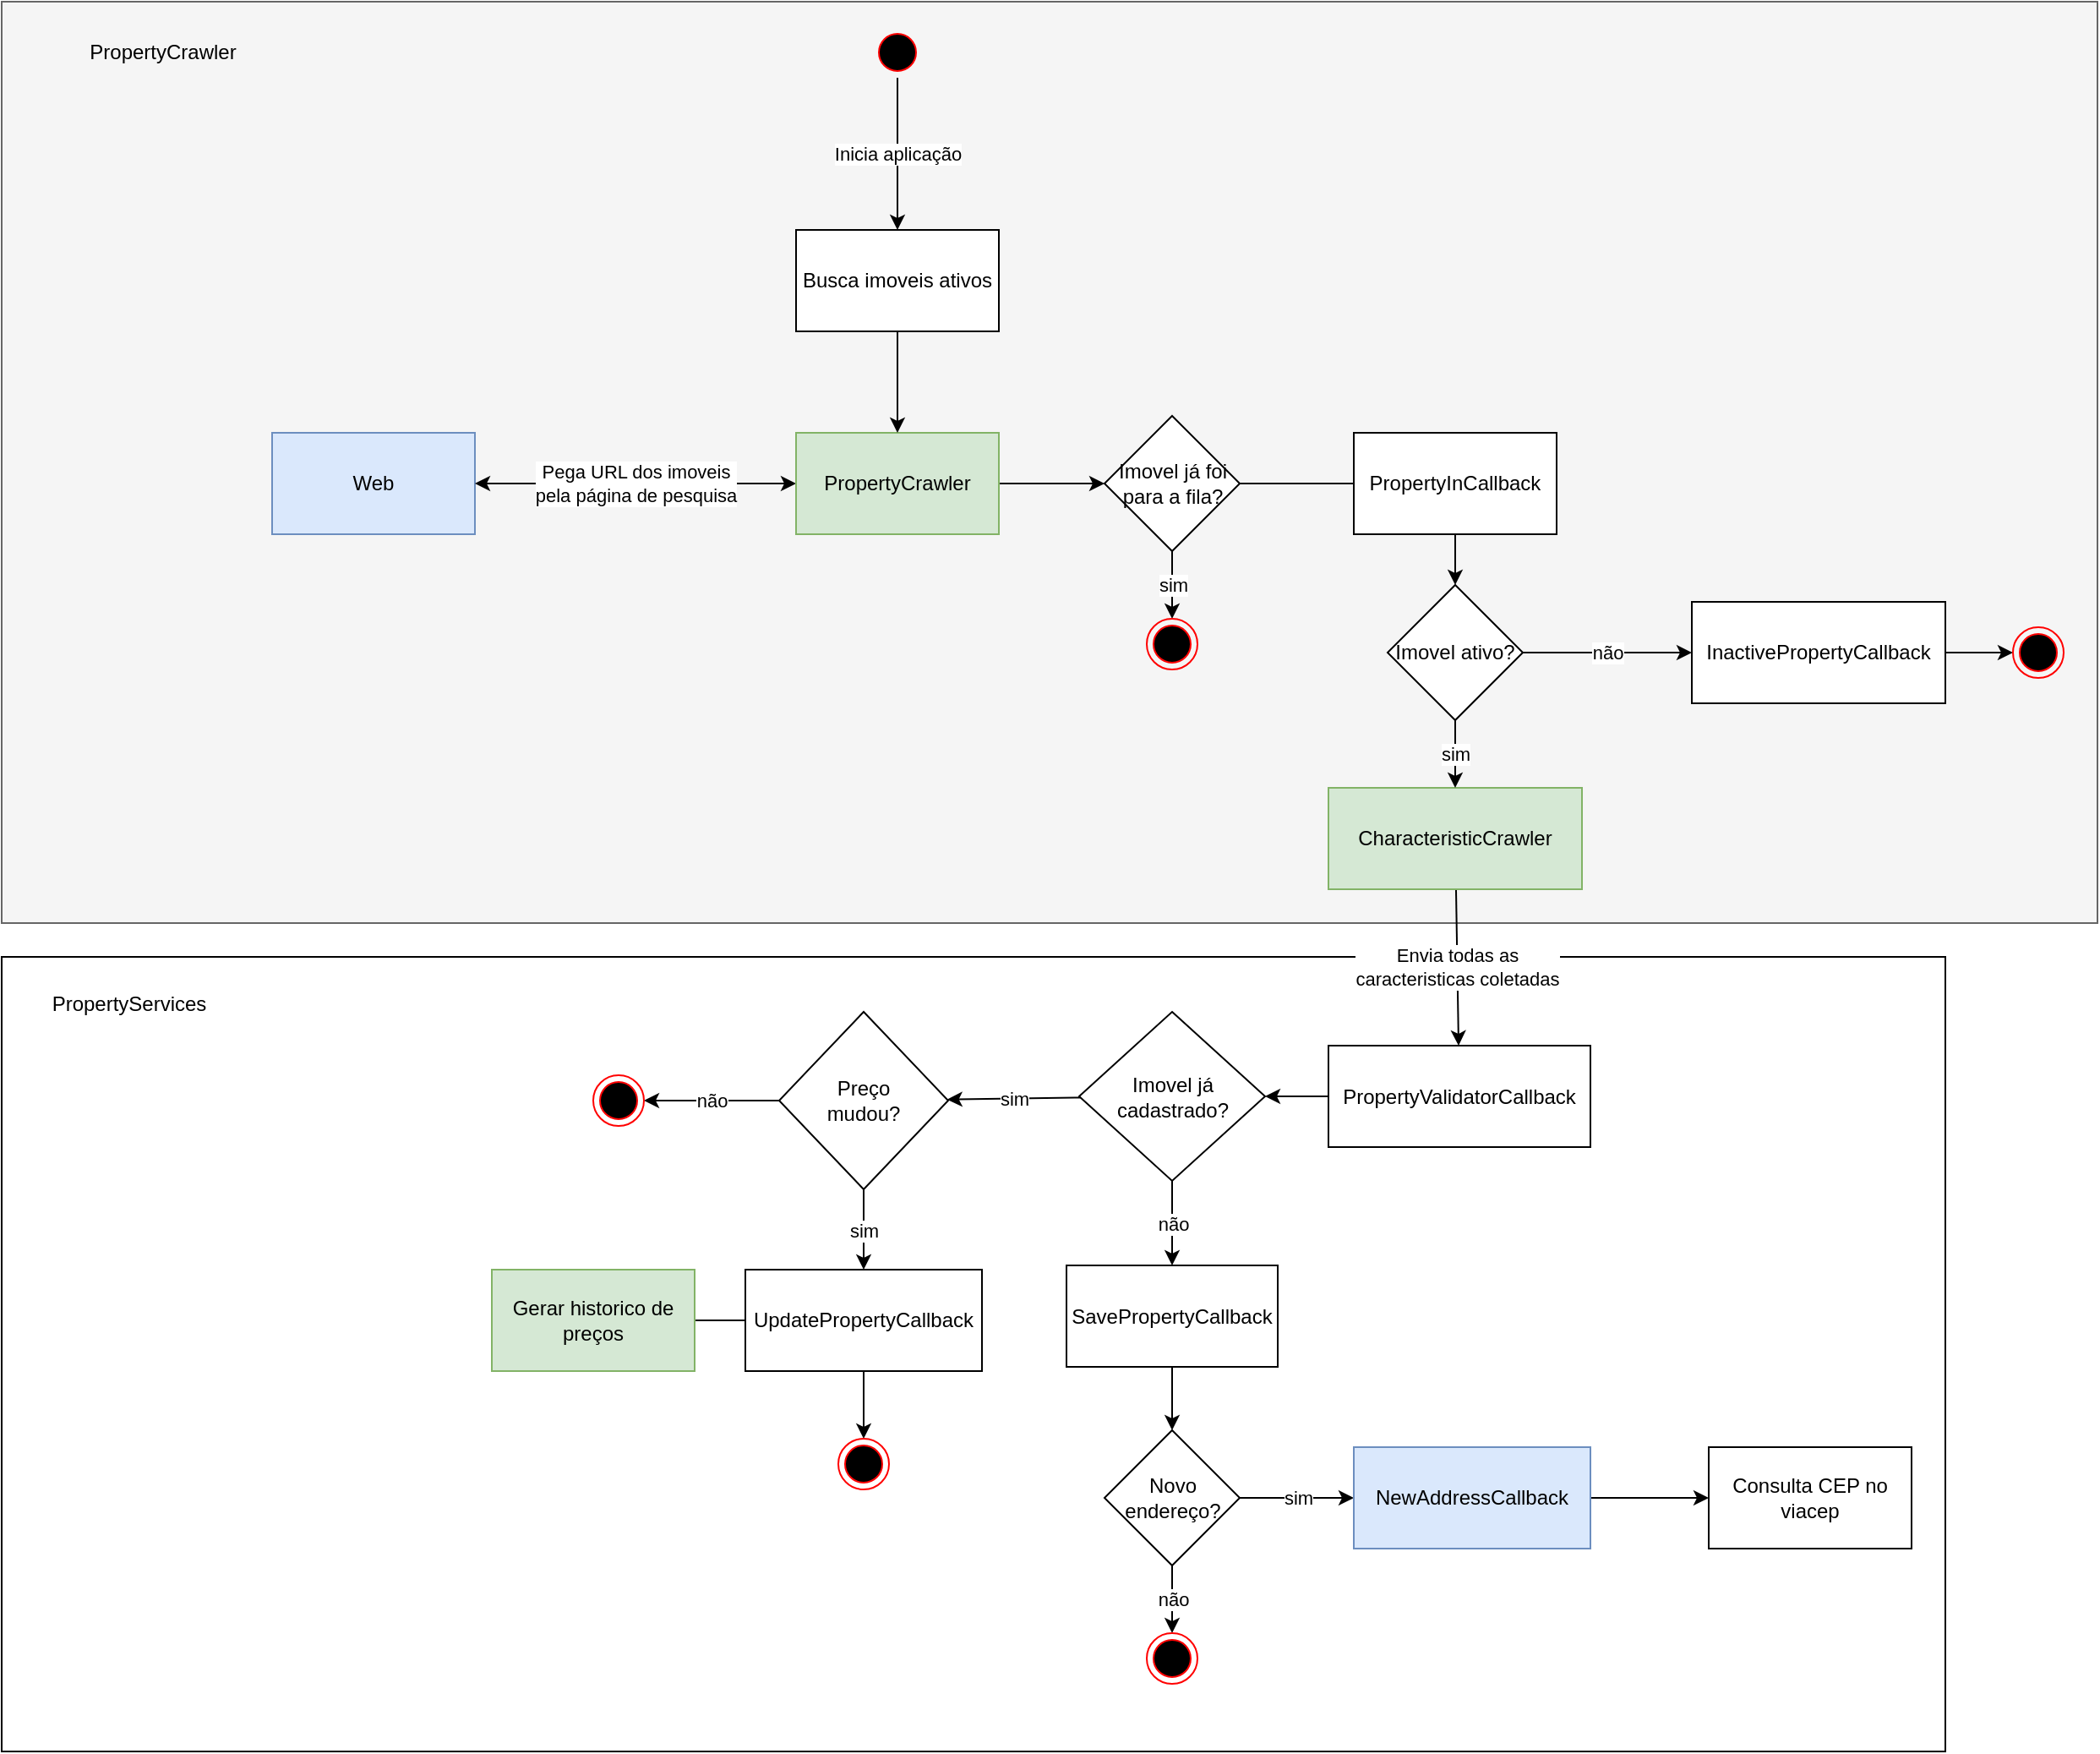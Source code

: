 <mxfile>
    <diagram id="8VDxxHIwSy34r8tE96H1" name="Page-1">
        <mxGraphModel dx="2884" dy="2094" grid="1" gridSize="10" guides="1" tooltips="1" connect="1" arrows="1" fold="1" page="1" pageScale="1" pageWidth="827" pageHeight="1169" math="0" shadow="0">
            <root>
                <mxCell id="0"/>
                <mxCell id="1" parent="0"/>
                <mxCell id="77" value="" style="whiteSpace=wrap;html=1;fillColor=#f5f5f5;fontColor=#333333;strokeColor=#666666;" parent="1" vertex="1">
                    <mxGeometry x="-160" y="-85" width="1240" height="545" as="geometry"/>
                </mxCell>
                <mxCell id="76" value="" style="whiteSpace=wrap;html=1;" parent="1" vertex="1">
                    <mxGeometry x="-160" y="480" width="1150" height="470" as="geometry"/>
                </mxCell>
                <mxCell id="2" value="Web" style="rounded=0;whiteSpace=wrap;html=1;fillColor=#dae8fc;strokeColor=#6c8ebf;" parent="1" vertex="1">
                    <mxGeometry y="170" width="120" height="60" as="geometry"/>
                </mxCell>
                <mxCell id="4" value="Pega URL dos imoveis &lt;br&gt;pela página de pesquisa" style="edgeStyle=none;html=1;startArrow=classic;startFill=1;" parent="1" source="3" target="2" edge="1">
                    <mxGeometry relative="1" as="geometry"/>
                </mxCell>
                <mxCell id="73" style="edgeStyle=none;html=1;startArrow=none;startFill=0;endArrow=classic;endFill=1;" parent="1" source="3" target="71" edge="1">
                    <mxGeometry relative="1" as="geometry"/>
                </mxCell>
                <mxCell id="3" value="PropertyCrawler" style="whiteSpace=wrap;html=1;fillColor=#d5e8d4;strokeColor=#82b366;" parent="1" vertex="1">
                    <mxGeometry x="310" y="170" width="120" height="60" as="geometry"/>
                </mxCell>
                <mxCell id="39" value="Envia todas as&lt;br&gt;caracteristicas coletadas" style="edgeStyle=none;html=1;startArrow=none;startFill=0;endArrow=classic;endFill=1;" parent="1" source="5" target="38" edge="1">
                    <mxGeometry relative="1" as="geometry"/>
                </mxCell>
                <mxCell id="5" value="CharacteristicCrawler" style="whiteSpace=wrap;html=1;fillColor=#d5e8d4;strokeColor=#82b366;" parent="1" vertex="1">
                    <mxGeometry x="625" y="380" width="150" height="60" as="geometry"/>
                </mxCell>
                <mxCell id="89" style="edgeStyle=none;html=1;" edge="1" parent="1" source="10" target="88">
                    <mxGeometry relative="1" as="geometry"/>
                </mxCell>
                <mxCell id="10" value="SavePropertyCallback" style="whiteSpace=wrap;html=1;" parent="1" vertex="1">
                    <mxGeometry x="470" y="662.5" width="125" height="60" as="geometry"/>
                </mxCell>
                <mxCell id="13" value="não" style="edgeStyle=none;html=1;startArrow=none;startFill=0;endArrow=classic;endFill=1;" parent="1" source="11" target="10" edge="1">
                    <mxGeometry relative="1" as="geometry"/>
                </mxCell>
                <mxCell id="83" value="sim" style="edgeStyle=none;html=1;" edge="1" parent="1" source="11" target="44">
                    <mxGeometry relative="1" as="geometry"/>
                </mxCell>
                <mxCell id="11" value="Imovel já cadastrado?" style="rhombus;whiteSpace=wrap;html=1;" parent="1" vertex="1">
                    <mxGeometry x="477.5" y="512.5" width="110" height="100" as="geometry"/>
                </mxCell>
                <mxCell id="28" value="não" style="edgeStyle=none;html=1;startArrow=none;startFill=0;endArrow=classic;endFill=1;" parent="1" source="22" target="27" edge="1">
                    <mxGeometry relative="1" as="geometry"/>
                </mxCell>
                <mxCell id="86" value="sim" style="edgeStyle=none;html=1;" edge="1" parent="1" source="22" target="5">
                    <mxGeometry relative="1" as="geometry"/>
                </mxCell>
                <mxCell id="22" value="Imovel ativo?" style="rhombus;whiteSpace=wrap;html=1;" parent="1" vertex="1">
                    <mxGeometry x="660" y="260" width="80" height="80" as="geometry"/>
                </mxCell>
                <mxCell id="85" style="edgeStyle=none;html=1;" edge="1" parent="1" source="27" target="31">
                    <mxGeometry relative="1" as="geometry"/>
                </mxCell>
                <mxCell id="27" value="InactivePropertyCallback" style="whiteSpace=wrap;html=1;" parent="1" vertex="1">
                    <mxGeometry x="840" y="270" width="150" height="60" as="geometry"/>
                </mxCell>
                <mxCell id="31" value="" style="ellipse;html=1;shape=endState;fillColor=#000000;strokeColor=#ff0000;" parent="1" vertex="1">
                    <mxGeometry x="1030" y="285" width="30" height="30" as="geometry"/>
                </mxCell>
                <mxCell id="65" value="Inicia aplicação" style="edgeStyle=none;html=1;startArrow=none;startFill=0;endArrow=classic;endFill=1;" parent="1" source="33" target="63" edge="1">
                    <mxGeometry relative="1" as="geometry">
                        <mxPoint as="offset"/>
                    </mxGeometry>
                </mxCell>
                <mxCell id="33" value="" style="ellipse;html=1;shape=startState;fillColor=#000000;strokeColor=#ff0000;" parent="1" vertex="1">
                    <mxGeometry x="355" y="-70" width="30" height="30" as="geometry"/>
                </mxCell>
                <mxCell id="40" style="edgeStyle=none;html=1;startArrow=none;startFill=0;endArrow=classic;endFill=1;" parent="1" source="38" target="11" edge="1">
                    <mxGeometry relative="1" as="geometry"/>
                </mxCell>
                <mxCell id="38" value="PropertyValidatorCallback" style="whiteSpace=wrap;html=1;" parent="1" vertex="1">
                    <mxGeometry x="625" y="532.5" width="155" height="60" as="geometry"/>
                </mxCell>
                <mxCell id="47" value="não" style="edgeStyle=none;html=1;startArrow=none;startFill=0;endArrow=classic;endFill=1;" parent="1" source="44" target="48" edge="1">
                    <mxGeometry relative="1" as="geometry">
                        <mxPoint x="1324" y="585" as="targetPoint"/>
                    </mxGeometry>
                </mxCell>
                <mxCell id="50" value="sim" style="edgeStyle=none;html=1;startArrow=none;startFill=0;endArrow=classic;endFill=1;" parent="1" source="44" target="49" edge="1">
                    <mxGeometry relative="1" as="geometry"/>
                </mxCell>
                <mxCell id="44" value="Preço&lt;br&gt;mudou?" style="rhombus;whiteSpace=wrap;html=1;" parent="1" vertex="1">
                    <mxGeometry x="300" y="512.5" width="100" height="105" as="geometry"/>
                </mxCell>
                <mxCell id="48" value="" style="ellipse;html=1;shape=endState;fillColor=#000000;strokeColor=#ff0000;" parent="1" vertex="1">
                    <mxGeometry x="190" y="550" width="30" height="30" as="geometry"/>
                </mxCell>
                <mxCell id="56" style="edgeStyle=none;html=1;startArrow=none;startFill=0;endArrow=none;endFill=0;" parent="1" source="49" target="54" edge="1">
                    <mxGeometry relative="1" as="geometry"/>
                </mxCell>
                <mxCell id="58" style="edgeStyle=none;html=1;startArrow=none;startFill=0;endArrow=classic;endFill=1;" parent="1" source="49" target="57" edge="1">
                    <mxGeometry relative="1" as="geometry"/>
                </mxCell>
                <mxCell id="49" value="UpdatePropertyCallback" style="whiteSpace=wrap;html=1;" parent="1" vertex="1">
                    <mxGeometry x="280" y="665" width="140" height="60" as="geometry"/>
                </mxCell>
                <mxCell id="54" value="Gerar historico de preços" style="whiteSpace=wrap;html=1;fillColor=#d5e8d4;strokeColor=#82b366;" parent="1" vertex="1">
                    <mxGeometry x="130" y="665" width="120" height="60" as="geometry"/>
                </mxCell>
                <mxCell id="57" value="" style="ellipse;html=1;shape=endState;fillColor=#000000;strokeColor=#ff0000;" parent="1" vertex="1">
                    <mxGeometry x="335" y="765" width="30" height="30" as="geometry"/>
                </mxCell>
                <mxCell id="66" style="edgeStyle=none;html=1;startArrow=none;startFill=0;endArrow=classic;endFill=1;" parent="1" source="63" target="3" edge="1">
                    <mxGeometry relative="1" as="geometry"/>
                </mxCell>
                <mxCell id="63" value="Busca imoveis ativos" style="whiteSpace=wrap;html=1;" parent="1" vertex="1">
                    <mxGeometry x="310" y="50" width="120" height="60" as="geometry"/>
                </mxCell>
                <mxCell id="75" value="sim" style="edgeStyle=none;html=1;startArrow=none;startFill=0;endArrow=classic;endFill=1;" parent="1" source="71" target="74" edge="1">
                    <mxGeometry relative="1" as="geometry"/>
                </mxCell>
                <mxCell id="71" value="Imovel já foi para a fila?" style="rhombus;whiteSpace=wrap;html=1;" parent="1" vertex="1">
                    <mxGeometry x="492.5" y="160" width="80" height="80" as="geometry"/>
                </mxCell>
                <mxCell id="74" value="" style="ellipse;html=1;shape=endState;fillColor=#000000;strokeColor=#ff0000;" parent="1" vertex="1">
                    <mxGeometry x="517.5" y="280" width="30" height="30" as="geometry"/>
                </mxCell>
                <mxCell id="78" value="PropertyCrawler" style="text;html=1;align=center;verticalAlign=middle;resizable=0;points=[];autosize=1;strokeColor=none;fillColor=none;" parent="1" vertex="1">
                    <mxGeometry x="-120" y="-70" width="110" height="30" as="geometry"/>
                </mxCell>
                <mxCell id="79" value="PropertyServices" style="text;html=1;align=center;verticalAlign=middle;resizable=0;points=[];autosize=1;strokeColor=none;fillColor=none;" parent="1" vertex="1">
                    <mxGeometry x="-140" y="492.5" width="110" height="30" as="geometry"/>
                </mxCell>
                <mxCell id="82" value="" style="edgeStyle=none;html=1;startArrow=none;startFill=0;endArrow=none;endFill=1;" edge="1" parent="1" source="71" target="81">
                    <mxGeometry relative="1" as="geometry">
                        <Array as="points"/>
                        <mxPoint x="572.5" y="200" as="sourcePoint"/>
                        <mxPoint x="693.421" y="265" as="targetPoint"/>
                    </mxGeometry>
                </mxCell>
                <mxCell id="84" style="edgeStyle=none;html=1;" edge="1" parent="1" source="81" target="22">
                    <mxGeometry relative="1" as="geometry"/>
                </mxCell>
                <mxCell id="81" value="PropertyInCallback" style="whiteSpace=wrap;html=1;" vertex="1" parent="1">
                    <mxGeometry x="640" y="170" width="120" height="60" as="geometry"/>
                </mxCell>
                <mxCell id="91" value="sim" style="edgeStyle=none;html=1;" edge="1" parent="1" source="88" target="90">
                    <mxGeometry relative="1" as="geometry"/>
                </mxCell>
                <mxCell id="95" value="não" style="edgeStyle=none;html=1;" edge="1" parent="1" source="88" target="94">
                    <mxGeometry relative="1" as="geometry"/>
                </mxCell>
                <mxCell id="88" value="Novo endereço?" style="rhombus;whiteSpace=wrap;html=1;" vertex="1" parent="1">
                    <mxGeometry x="492.5" y="760" width="80" height="80" as="geometry"/>
                </mxCell>
                <mxCell id="93" style="edgeStyle=none;html=1;" edge="1" parent="1" source="90" target="92">
                    <mxGeometry relative="1" as="geometry"/>
                </mxCell>
                <mxCell id="90" value="NewAddressCallback" style="whiteSpace=wrap;html=1;fillColor=#dae8fc;strokeColor=#6c8ebf;" vertex="1" parent="1">
                    <mxGeometry x="640" y="770" width="140" height="60" as="geometry"/>
                </mxCell>
                <mxCell id="92" value="Consulta CEP no viacep" style="whiteSpace=wrap;html=1;" vertex="1" parent="1">
                    <mxGeometry x="850" y="770" width="120" height="60" as="geometry"/>
                </mxCell>
                <mxCell id="94" value="" style="ellipse;html=1;shape=endState;fillColor=#000000;strokeColor=#ff0000;" vertex="1" parent="1">
                    <mxGeometry x="517.5" y="880" width="30" height="30" as="geometry"/>
                </mxCell>
            </root>
        </mxGraphModel>
    </diagram>
</mxfile>